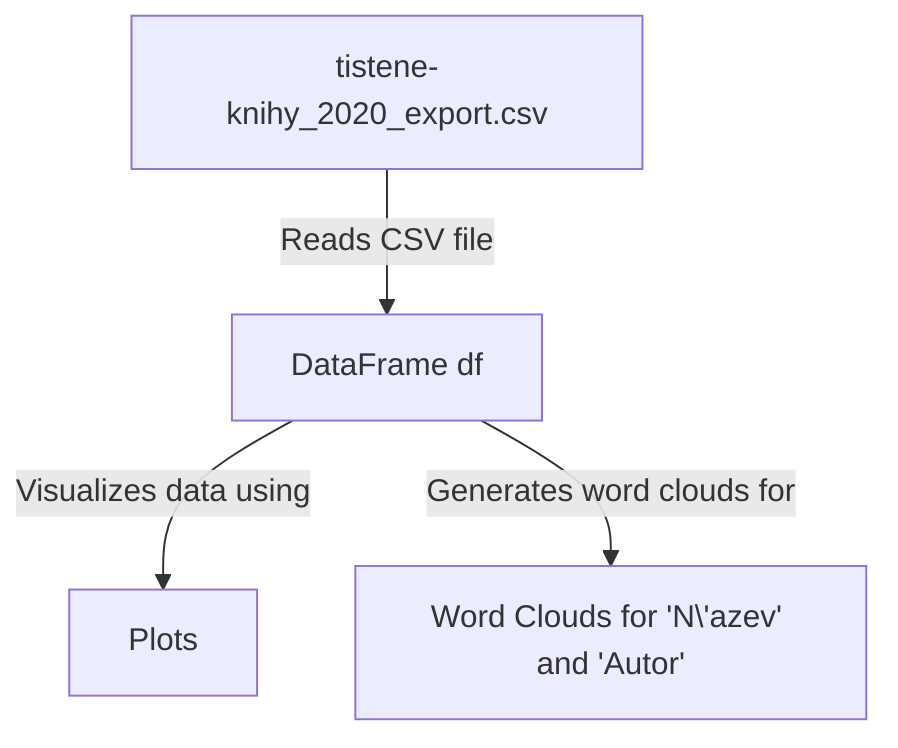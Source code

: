 %% The diagram represents the data processing and visualization workflow
flowchart TD
  %% Node for the data source.
  A[tistene-knihy_2020_export.csv] --> |Reads CSV file| B[DataFrame df]
  %% Node representing initial DataFrame
  B --> |Visualizes data using| C[Plots]
  B --> |Generates word clouds for| D[Word Clouds for 'N\'azev' and 'Autor']